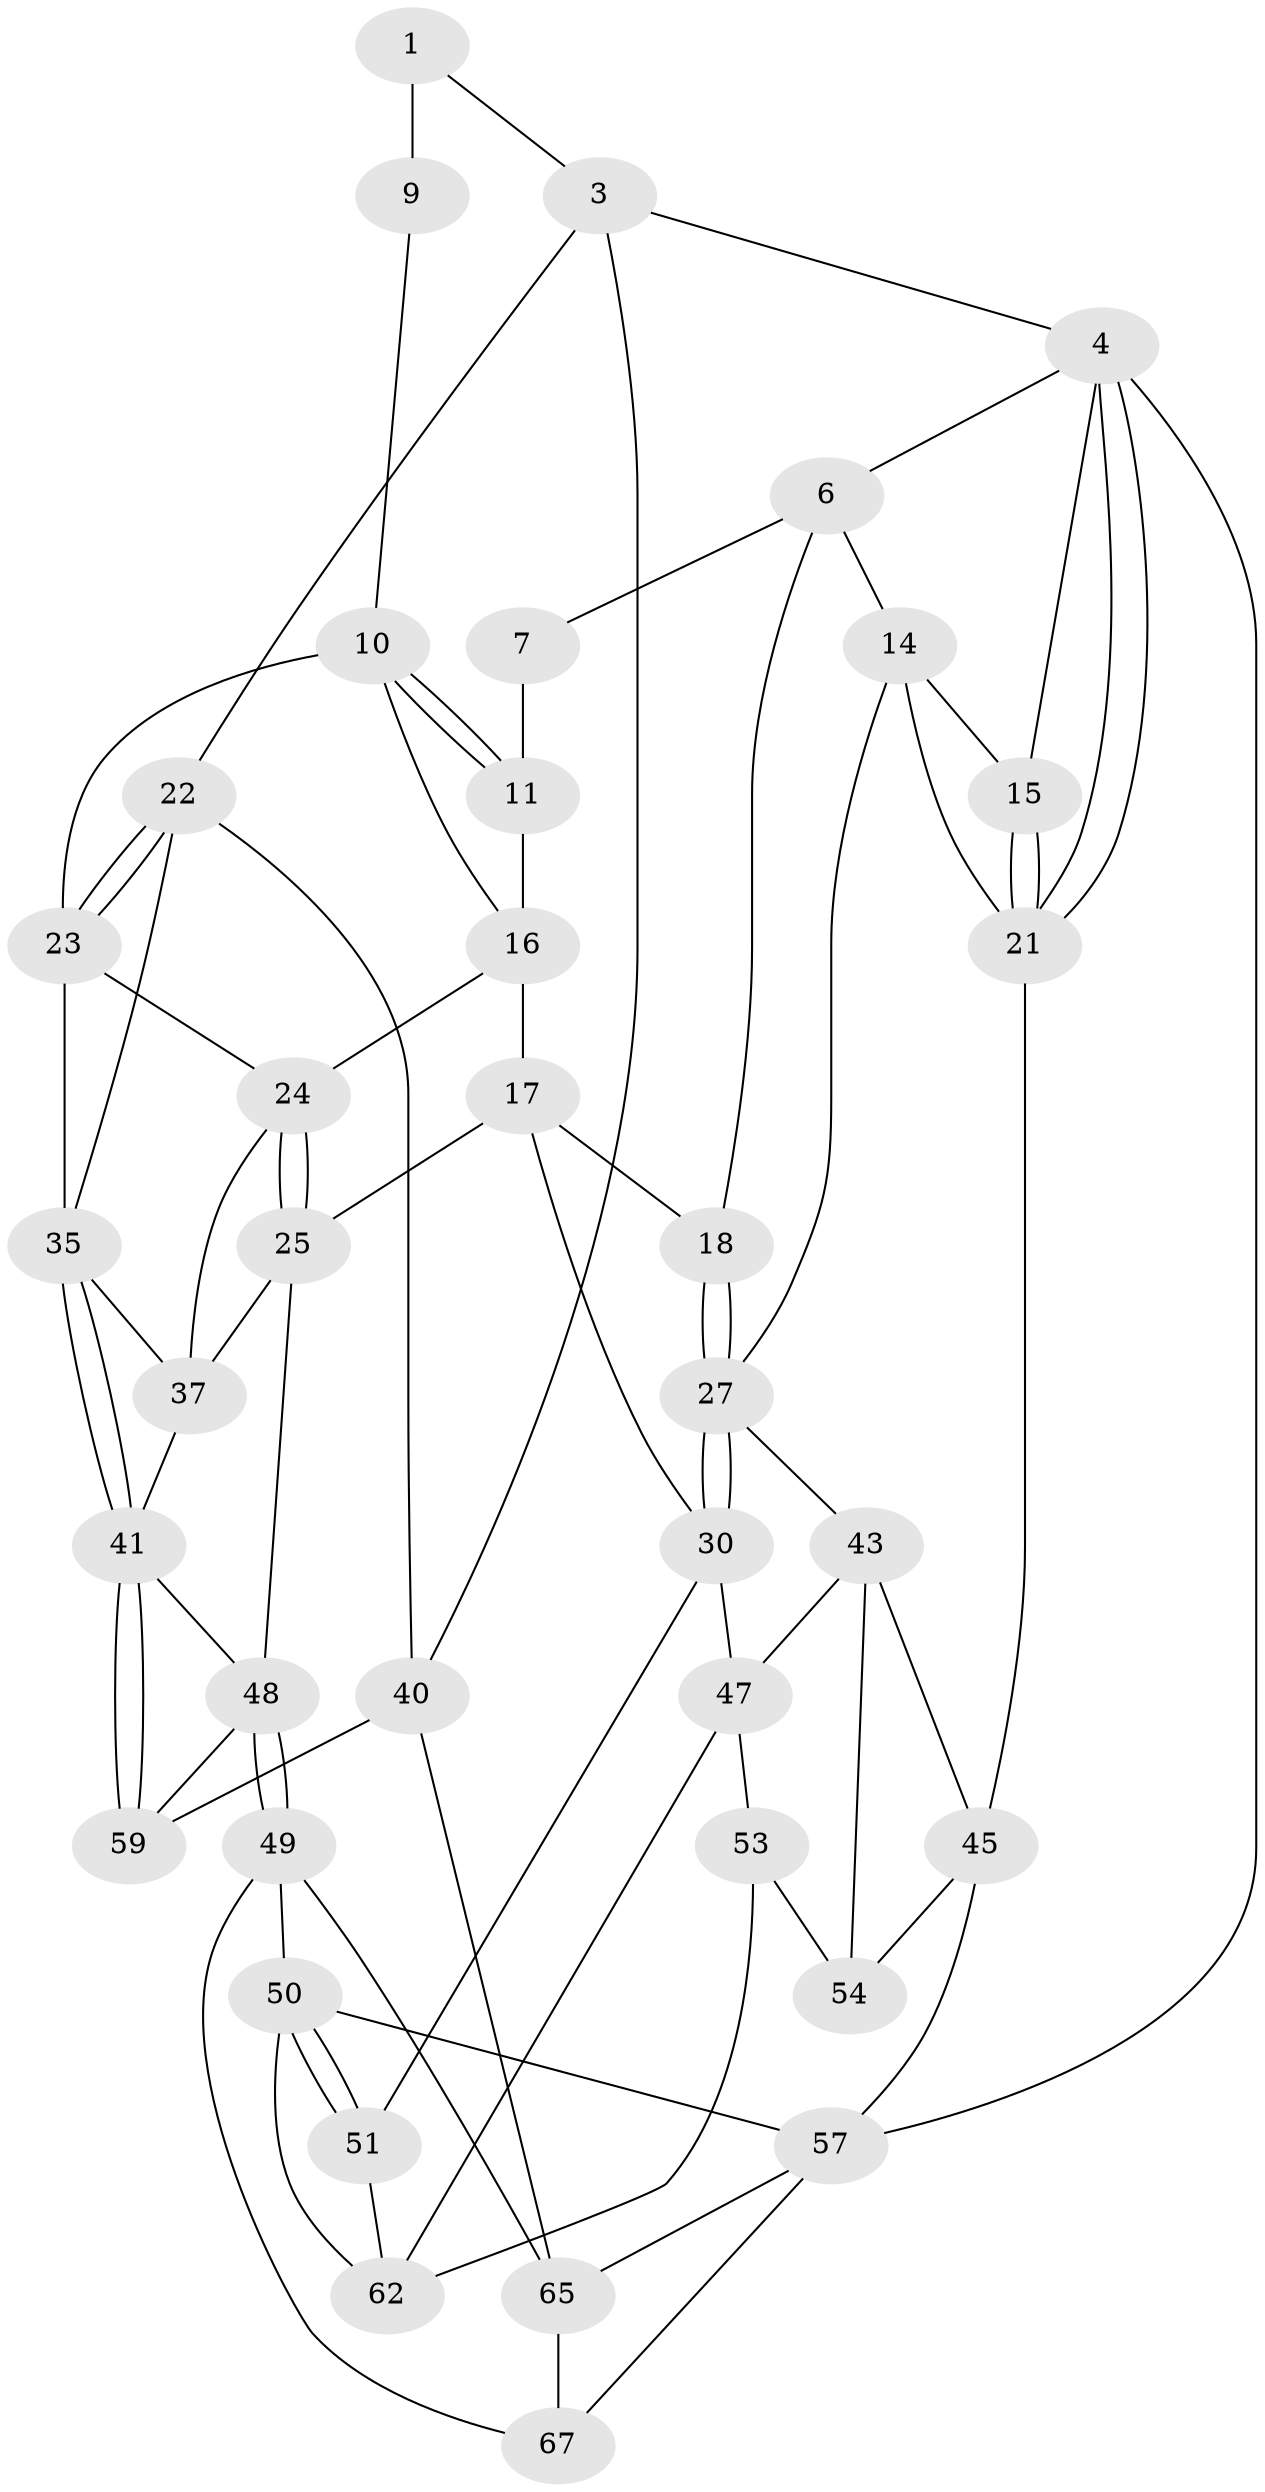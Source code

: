 // original degree distribution, {3: 0.028985507246376812, 6: 0.17391304347826086, 5: 0.5797101449275363, 4: 0.21739130434782608}
// Generated by graph-tools (version 1.1) at 2025/42/03/06/25 10:42:34]
// undirected, 38 vertices, 81 edges
graph export_dot {
graph [start="1"]
  node [color=gray90,style=filled];
  1 [pos="+0.7530860175504382+0",super="+2"];
  3 [pos="+1+0"];
  4 [pos="+0+0",super="+5"];
  6 [pos="+0.2810564222017788+0",super="+13"];
  7 [pos="+0.49337813304432687+0",super="+8"];
  9 [pos="+0.758824305756397+0.08142397836312812"];
  10 [pos="+0.7510291528175427+0.10850912469380615",super="+19"];
  11 [pos="+0.7180951525703132+0.08480097132586326",super="+12"];
  14 [pos="+0.14255874961271903+0.16767849269375024",super="+29"];
  15 [pos="+0.013587045652546856+0.10035435652873459"];
  16 [pos="+0.5357700600857728+0.09052732537120255",super="+20"];
  17 [pos="+0.5146694011902988+0.11794562671628954",super="+26"];
  18 [pos="+0.33274567738517197+0.14267289568244762"];
  21 [pos="+0+0.1360501253057975",super="+33"];
  22 [pos="+1+0",super="+34"];
  23 [pos="+0.8251047932733627+0.20573813538290214",super="+31"];
  24 [pos="+0.573624541381126+0.3659805757781167",super="+32"];
  25 [pos="+0.5328926516477288+0.39543863247527605",super="+39"];
  27 [pos="+0.39140994800446544+0.3930691874342368",super="+28"];
  30 [pos="+0.41068538989042574+0.4026421175168291",super="+46"];
  35 [pos="+1+0.4419457291554347",super="+36"];
  37 [pos="+0.800470524653487+0.46674868267337577",super="+38"];
  40 [pos="+1+0.7573085428838486",super="+58"];
  41 [pos="+0.8113940420052395+0.666979145403578",super="+42"];
  43 [pos="+0.1689203495982899+0.4485059277725828",super="+44"];
  45 [pos="+0+0.41453534027818734",super="+56"];
  47 [pos="+0.19736269233028855+0.5787587690154815",super="+52"];
  48 [pos="+0.5146597857532678+0.7473444262131762",super="+55"];
  49 [pos="+0.4887473924476687+0.7642324240705091",super="+66"];
  50 [pos="+0.4134893403010821+0.754809691030774",super="+64"];
  51 [pos="+0.37250494286469293+0.6990500413778769"];
  53 [pos="+0.12982533789391806+0.651517716838878",super="+61"];
  54 [pos="+0.10065557961346407+0.6432810892707531",super="+60"];
  57 [pos="+0+1",super="+68"];
  59 [pos="+0.8279580882044182+0.7246039168579417"];
  62 [pos="+0.21240205369729676+0.7238391978440827",super="+63"];
  65 [pos="+0.8283677028841314+0.8263317475984161",super="+69"];
  67 [pos="+0.5745554244483434+1"];
  1 -- 9 [weight=2];
  1 -- 3;
  3 -- 4;
  3 -- 22;
  3 -- 40;
  4 -- 21;
  4 -- 21;
  4 -- 57;
  4 -- 6;
  4 -- 15;
  6 -- 7;
  6 -- 18;
  6 -- 14;
  7 -- 11 [weight=2];
  9 -- 10;
  10 -- 11;
  10 -- 11;
  10 -- 23;
  10 -- 16;
  11 -- 16;
  14 -- 15;
  14 -- 27;
  14 -- 21;
  15 -- 21;
  15 -- 21;
  16 -- 17;
  16 -- 24;
  17 -- 18;
  17 -- 25;
  17 -- 30;
  18 -- 27;
  18 -- 27;
  21 -- 45;
  22 -- 23;
  22 -- 23;
  22 -- 40;
  22 -- 35;
  23 -- 24;
  23 -- 35;
  24 -- 25;
  24 -- 25;
  24 -- 37;
  25 -- 48;
  25 -- 37;
  27 -- 30;
  27 -- 30;
  27 -- 43;
  30 -- 51;
  30 -- 47;
  35 -- 41;
  35 -- 41;
  35 -- 37;
  37 -- 41;
  40 -- 65 [weight=2];
  40 -- 59;
  41 -- 59;
  41 -- 59;
  41 -- 48;
  43 -- 47;
  43 -- 45;
  43 -- 54;
  45 -- 57;
  45 -- 54;
  47 -- 53;
  47 -- 62;
  48 -- 49;
  48 -- 49;
  48 -- 59;
  49 -- 50;
  49 -- 65;
  49 -- 67;
  50 -- 51;
  50 -- 51;
  50 -- 62;
  50 -- 57;
  51 -- 62;
  53 -- 54 [weight=2];
  53 -- 62;
  57 -- 65;
  57 -- 67;
  65 -- 67;
}
